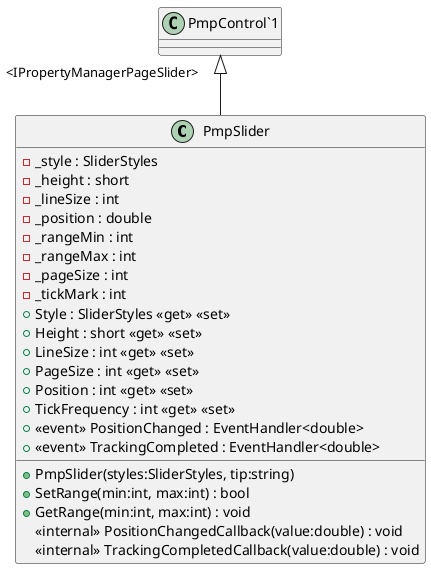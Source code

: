 @startuml
class PmpSlider {
    - _style : SliderStyles
    - _height : short
    - _lineSize : int
    - _position : double
    - _rangeMin : int
    - _rangeMax : int
    - _pageSize : int
    - _tickMark : int
    + PmpSlider(styles:SliderStyles, tip:string)
    + Style : SliderStyles <<get>> <<set>>
    + Height : short <<get>> <<set>>
    + LineSize : int <<get>> <<set>>
    + PageSize : int <<get>> <<set>>
    + Position : int <<get>> <<set>>
    + TickFrequency : int <<get>> <<set>>
    + SetRange(min:int, max:int) : bool
    + GetRange(min:int, max:int) : void
    <<internal>> PositionChangedCallback(value:double) : void
    <<internal>> TrackingCompletedCallback(value:double) : void
    +  <<event>> PositionChanged : EventHandler<double> 
    +  <<event>> TrackingCompleted : EventHandler<double> 
}
"PmpControl`1" "<IPropertyManagerPageSlider>" <|-- PmpSlider
@enduml
